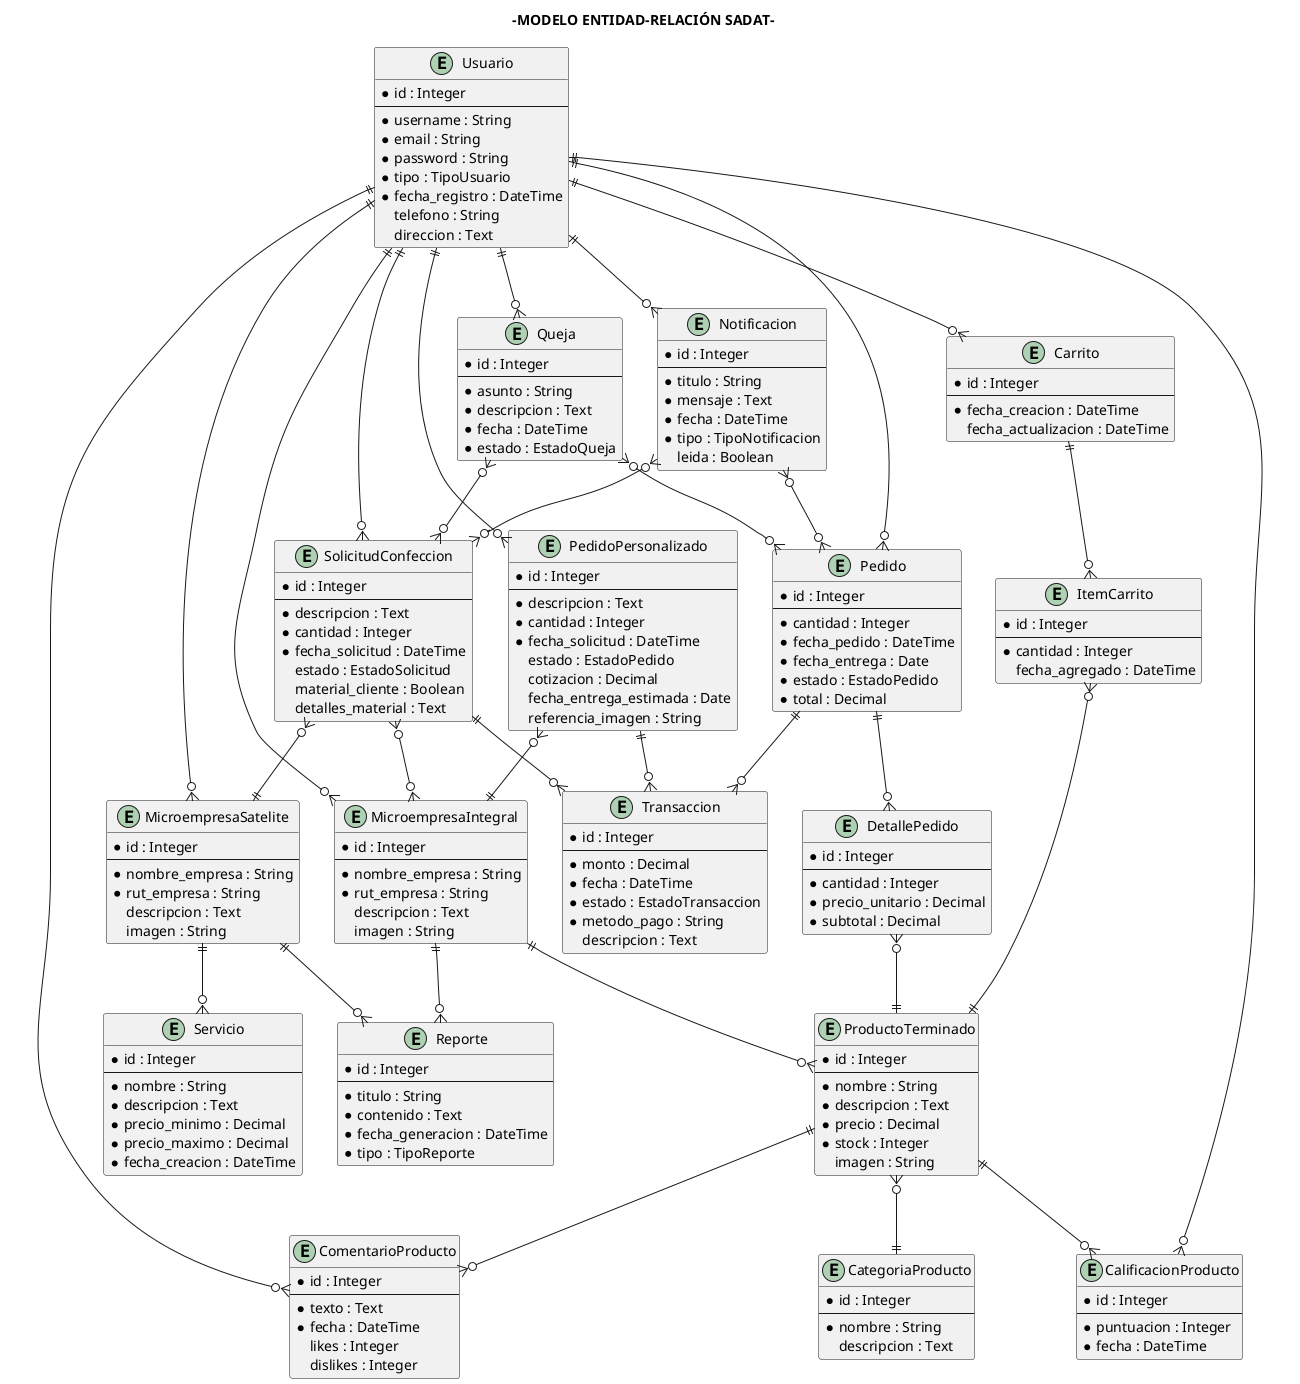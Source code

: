 @startuml
title -MODELO ENTIDAD-RELACIÓN SADAT-

' Entidades principales
entity "Usuario" as usuario {
  * id : Integer
  --
  * username : String
  * email : String
  * password : String
  * tipo : TipoUsuario
  * fecha_registro : DateTime
  telefono : String
  direccion : Text
}

entity "MicroempresaIntegral" as empresaIntegral {
  * id : Integer
  --
  * nombre_empresa : String
  * rut_empresa : String
  descripcion : Text
  imagen : String
}

entity "MicroempresaSatelite" as empresaSatelite {
  * id : Integer
  --
  * nombre_empresa : String
  * rut_empresa : String
  descripcion : Text
  imagen : String
}

entity "CategoriaProducto" as categoria {
  * id : Integer
  --
  * nombre : String
  descripcion : Text
}

entity "ProductoTerminado" as producto {
  * id : Integer
  --
  * nombre : String
  * descripcion : Text
  * precio : Decimal
  * stock : Integer
  imagen : String
}

entity "ComentarioProducto" as comentario {
  * id : Integer
  --
  * texto : Text
  * fecha : DateTime
  likes : Integer
  dislikes : Integer
}

entity "CalificacionProducto" as calificacion {
  * id : Integer
  --
  * puntuacion : Integer
  * fecha : DateTime
}

entity "Servicio" as servicio {
  * id : Integer
  --
  * nombre : String
  * descripcion : Text
  * precio_minimo : Decimal
  * precio_maximo : Decimal
  * fecha_creacion : DateTime
}

entity "Carrito" as carrito {
  * id : Integer
  --
  * fecha_creacion : DateTime
  fecha_actualizacion : DateTime
}

entity "ItemCarrito" as itemCarrito {
  * id : Integer
  --
  * cantidad : Integer
  fecha_agregado : DateTime
}

entity "Pedido" as pedido {
  * id : Integer
  --
  * cantidad : Integer
  * fecha_pedido : DateTime
  * fecha_entrega : Date
  * estado : EstadoPedido
  * total : Decimal
}

entity "DetallePedido" as detallePedido {
  * id : Integer
  --
  * cantidad : Integer
  * precio_unitario : Decimal
  * subtotal : Decimal
}

entity "PedidoPersonalizado" as pedidoPersonalizado {
  * id : Integer
  --
  * descripcion : Text
  * cantidad : Integer
  * fecha_solicitud : DateTime
  estado : EstadoPedido
  cotizacion : Decimal
  fecha_entrega_estimada : Date
  referencia_imagen : String
}

entity "SolicitudConfeccion" as solicitudConfeccion {
  * id : Integer
  --
  * descripcion : Text
  * cantidad : Integer
  * fecha_solicitud : DateTime
  estado : EstadoSolicitud
  material_cliente : Boolean
  detalles_material : Text
}

entity "Notificacion" as notificacion {
  * id : Integer
  --
  * titulo : String
  * mensaje : Text
  * fecha : DateTime
  * tipo : TipoNotificacion
  leida : Boolean
}

entity "Transaccion" as transaccion {
  * id : Integer
  --
  * monto : Decimal
  * fecha : DateTime
  * estado : EstadoTransaccion
  * metodo_pago : String
  descripcion : Text
}

entity "Reporte" as reporte {
  * id : Integer
  --
  * titulo : String
  * contenido : Text
  * fecha_generacion : DateTime
  * tipo : TipoReporte
}

entity "Queja" as queja {
  * id : Integer
  --
  * asunto : String
  * descripcion : Text
  * fecha : DateTime
  * estado : EstadoQueja
}

' Relaciones
usuario ||--o{ empresaIntegral
usuario ||--o{ empresaSatelite
usuario ||--o{ carrito

empresaIntegral ||--o{ producto
empresaSatelite ||--o{ servicio

producto }o--|| categoria
producto ||--o{ comentario
producto ||--o{ calificacion

carrito ||--o{ itemCarrito
itemCarrito }o--|| producto

usuario ||--o{ pedido
pedido ||--o{ detallePedido
detallePedido }o--|| producto

usuario ||--o{ pedidoPersonalizado
pedidoPersonalizado }o--|| empresaIntegral

usuario ||--o{ solicitudConfeccion
solicitudConfeccion }o--|| empresaSatelite
solicitudConfeccion }o--o{ empresaIntegral

comentario }o--|| usuario
calificacion }o--|| usuario

' Nuevas relaciones
usuario ||--o{ notificacion
notificacion }o--o{ pedido
notificacion }o--o{ solicitudConfeccion

pedido ||--o{ transaccion
pedidoPersonalizado ||--o{ transaccion
solicitudConfeccion ||--o{ transaccion

usuario ||--o{ queja
queja }o--o{ pedido
queja }o--o{ solicitudConfeccion

empresaIntegral ||--o{ reporte
empresaSatelite ||--o{ reporte

@enduml

@enduml

@enduml